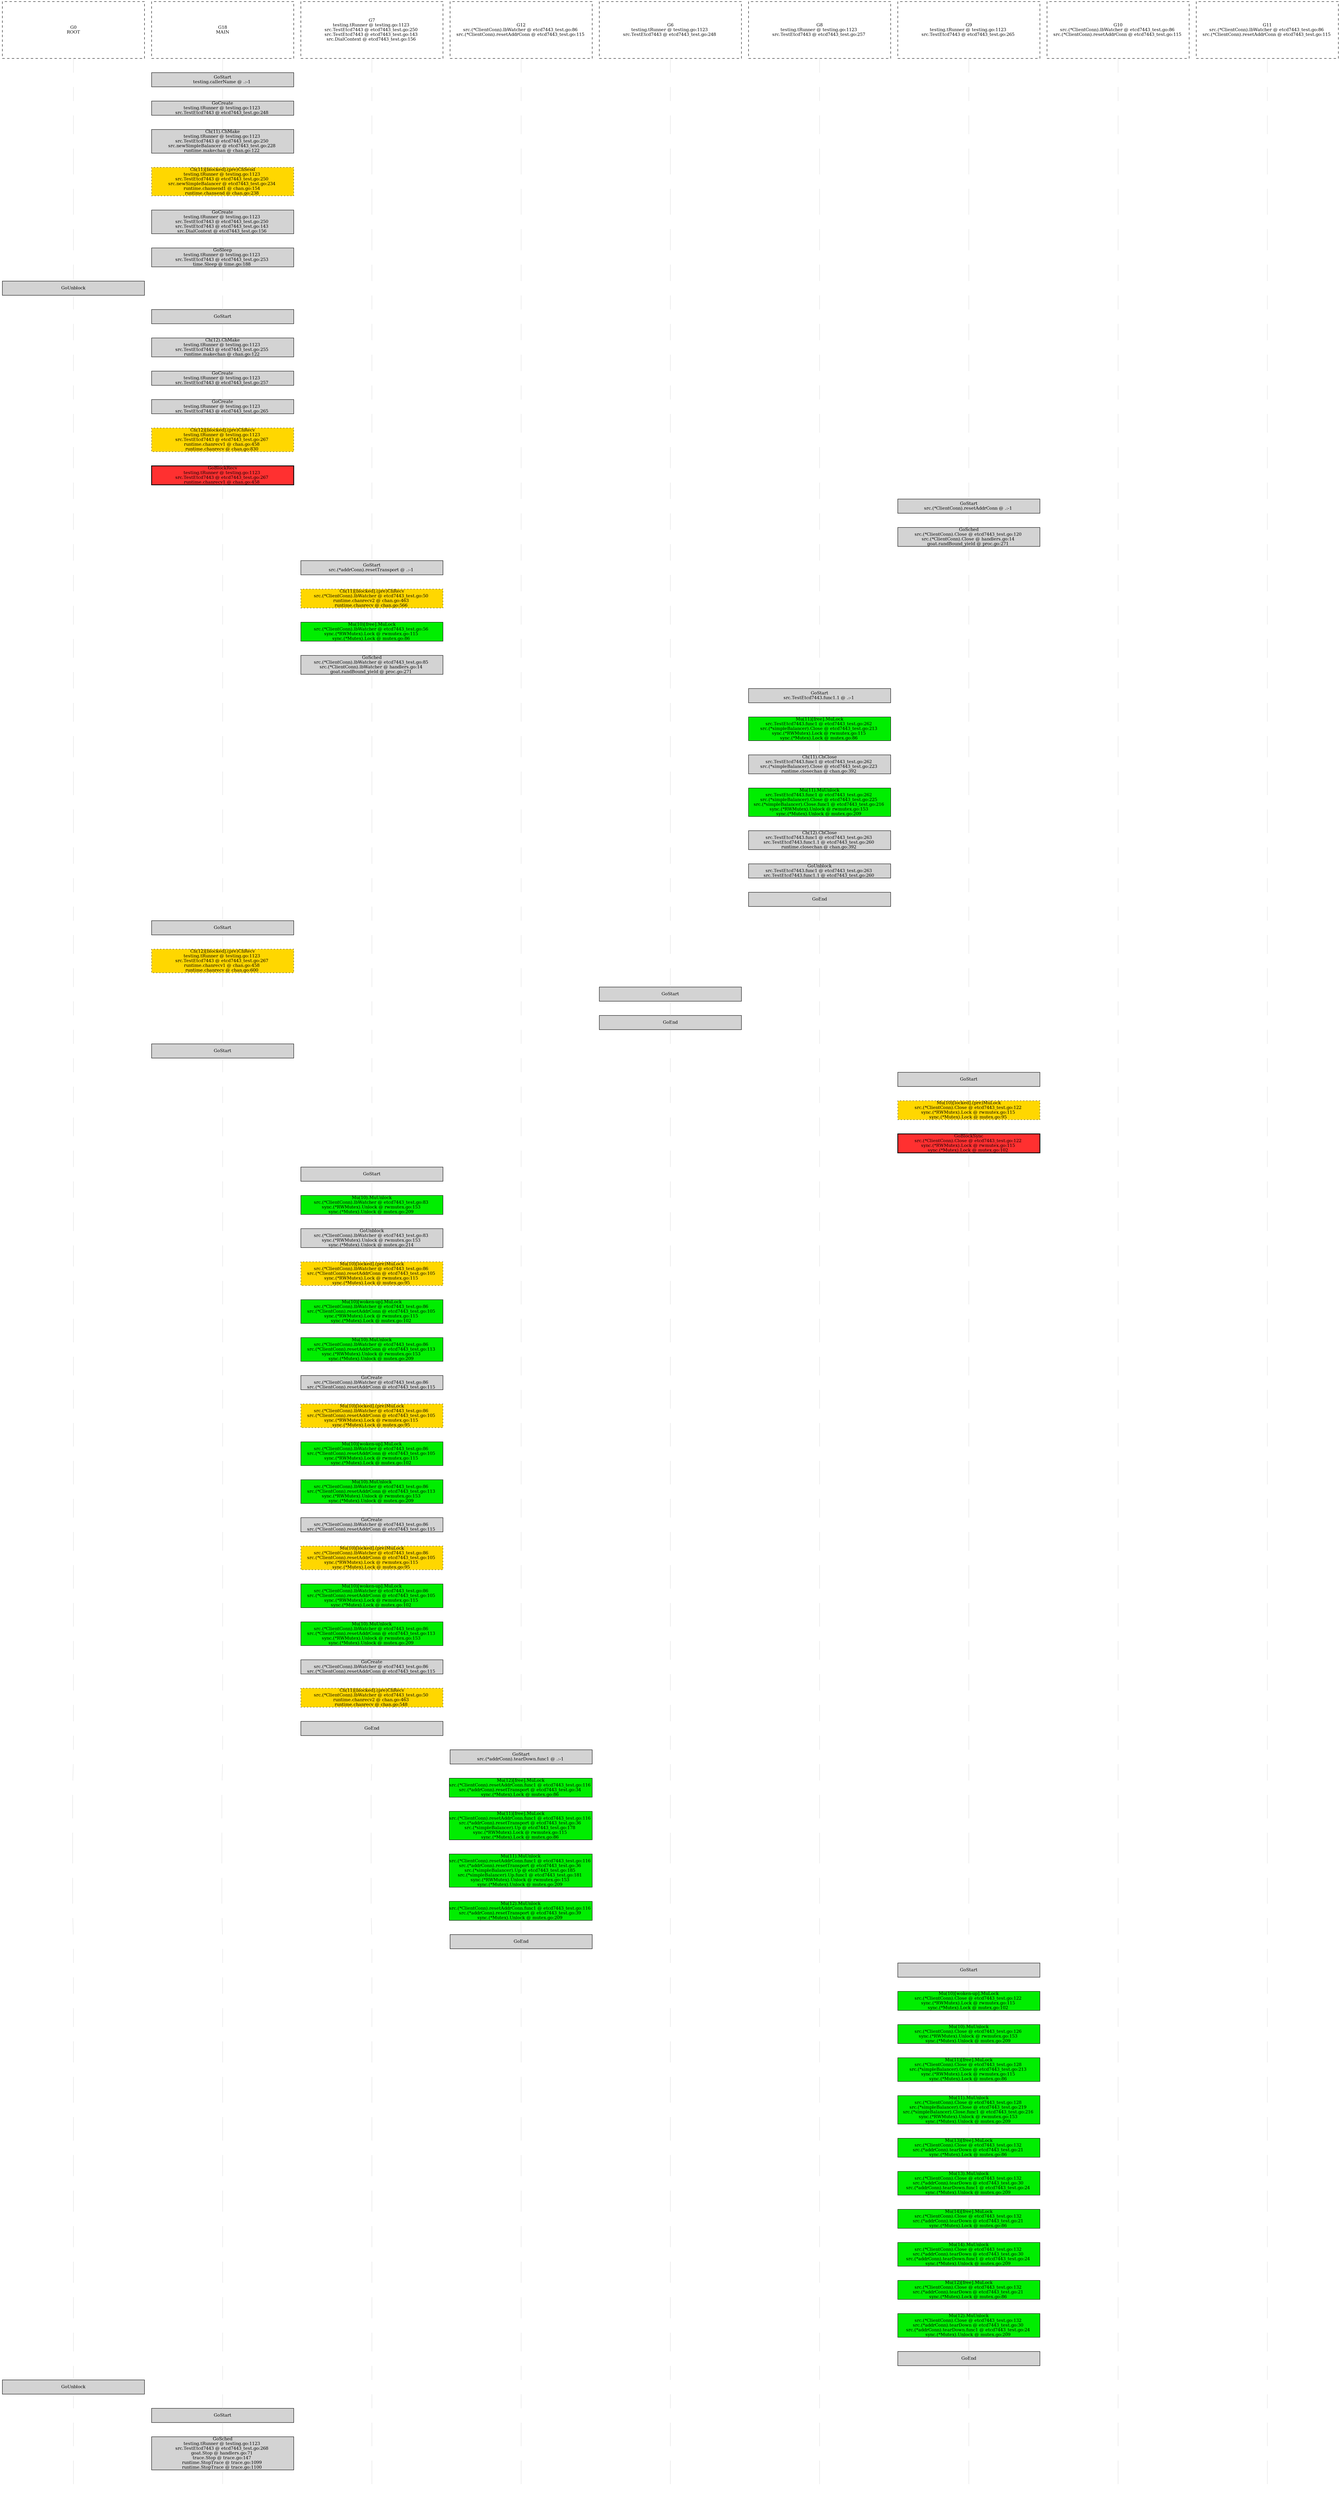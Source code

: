 digraph G{
	rankdir=TB
	subgraph{
		node [margin=0 fontsize=11 width=5 height=2 shape=box style=dashed fixedsize=true]
		rank=same;
		rankdir=LR
		"-1,0" [label="G0\nROOT"]
		"-1,1" [label="G18\nMAIN"]
		"-1,2" [label="G7\ntesting.tRunner @ testing.go:1123 
src.TestEtcd7443 @ etcd7443_test.go:250 
src.TestEtcd7443 @ etcd7443_test.go:143 
src.DialContext @ etcd7443_test.go:156 
"]
		"-1,3" [label="G12\nsrc.(*ClientConn).lbWatcher @ etcd7443_test.go:86 
src.(*ClientConn).resetAddrConn @ etcd7443_test.go:115 
"]
		"-1,4" [label="G6\ntesting.tRunner @ testing.go:1123 
src.TestEtcd7443 @ etcd7443_test.go:248 
"]
		"-1,5" [label="G8\ntesting.tRunner @ testing.go:1123 
src.TestEtcd7443 @ etcd7443_test.go:257 
"]
		"-1,6" [label="G9\ntesting.tRunner @ testing.go:1123 
src.TestEtcd7443 @ etcd7443_test.go:265 
"]
		"-1,7" [label="G10\nsrc.(*ClientConn).lbWatcher @ etcd7443_test.go:86 
src.(*ClientConn).resetAddrConn @ etcd7443_test.go:115 
"]
		"-1,8" [label="G11\nsrc.(*ClientConn).lbWatcher @ etcd7443_test.go:86 
src.(*ClientConn).resetAddrConn @ etcd7443_test.go:115 
"]

		edge [dir=none, style=invis]
		"-1,0" -> "-1,1"
		"-1,1" -> "-1,2"
		"-1,2" -> "-1,3"
		"-1,3" -> "-1,4"
		"-1,4" -> "-1,5"
		"-1,5" -> "-1,6"
		"-1,6" -> "-1,7"
		"-1,7" -> "-1,8"	}

	subgraph{
		node [margin=0 fontsize=11 width=5 shape=box style=invis]
		rank=same;
		rankdir=LR

		"0,0" 
		"0,1" [label="GoStart\ntesting.callerName @ .:-1 
",style=filled]
		"0,2" 
		"0,3" 
		"0,4" 
		"0,5" 
		"0,6" 
		"0,7" 
		"0,8" 

		edge [dir=none, style=invis]
		"0,0" -> "0,1"
		"0,1" -> "0,2"
		"0,2" -> "0,3"
		"0,3" -> "0,4"
		"0,4" -> "0,5"
		"0,5" -> "0,6"
		"0,6" -> "0,7"
		"0,7" -> "0,8"	}

	subgraph{
		node [margin=0 fontsize=11 width=5 shape=box style=invis]
		rank=same;
		rankdir=LR

		"1,0" 
		"1,1" [label="GoCreate\ntesting.tRunner @ testing.go:1123 
src.TestEtcd7443 @ etcd7443_test.go:248 
",style=filled]
		"1,2" 
		"1,3" 
		"1,4" 
		"1,5" 
		"1,6" 
		"1,7" 
		"1,8" 

		edge [dir=none, style=invis]
		"1,0" -> "1,1"
		"1,1" -> "1,2"
		"1,2" -> "1,3"
		"1,3" -> "1,4"
		"1,4" -> "1,5"
		"1,5" -> "1,6"
		"1,6" -> "1,7"
		"1,7" -> "1,8"	}

	subgraph{
		node [margin=0 fontsize=11 width=5 shape=box style=invis]
		rank=same;
		rankdir=LR

		"2,0" 
		"2,1" [label="Ch(11).ChMake\ntesting.tRunner @ testing.go:1123 
src.TestEtcd7443 @ etcd7443_test.go:250 
src.newSimpleBalancer @ etcd7443_test.go:228 
runtime.makechan @ chan.go:122 
",style=filled]
		"2,2" 
		"2,3" 
		"2,4" 
		"2,5" 
		"2,6" 
		"2,7" 
		"2,8" 

		edge [dir=none, style=invis]
		"2,0" -> "2,1"
		"2,1" -> "2,2"
		"2,2" -> "2,3"
		"2,3" -> "2,4"
		"2,4" -> "2,5"
		"2,5" -> "2,6"
		"2,6" -> "2,7"
		"2,7" -> "2,8"	}

	subgraph{
		node [margin=0 fontsize=11 width=5 shape=box style=invis]
		rank=same;
		rankdir=LR

		"3,0" 
		"3,1" [label="Ch(11)[blocked].(pre)ChSend\ntesting.tRunner @ testing.go:1123 
src.TestEtcd7443 @ etcd7443_test.go:250 
src.newSimpleBalancer @ etcd7443_test.go:234 
runtime.chansend1 @ chan.go:154 
runtime.chansend @ chan.go:238 
",style="dotted,filled", fillcolor=gold]
		"3,2" 
		"3,3" 
		"3,4" 
		"3,5" 
		"3,6" 
		"3,7" 
		"3,8" 

		edge [dir=none, style=invis]
		"3,0" -> "3,1"
		"3,1" -> "3,2"
		"3,2" -> "3,3"
		"3,3" -> "3,4"
		"3,4" -> "3,5"
		"3,5" -> "3,6"
		"3,6" -> "3,7"
		"3,7" -> "3,8"	}

	subgraph{
		node [margin=0 fontsize=11 width=5 shape=box style=invis]
		rank=same;
		rankdir=LR

		"4,0" 
		"4,1" [label="GoCreate\ntesting.tRunner @ testing.go:1123 
src.TestEtcd7443 @ etcd7443_test.go:250 
src.TestEtcd7443 @ etcd7443_test.go:143 
src.DialContext @ etcd7443_test.go:156 
",style=filled]
		"4,2" 
		"4,3" 
		"4,4" 
		"4,5" 
		"4,6" 
		"4,7" 
		"4,8" 

		edge [dir=none, style=invis]
		"4,0" -> "4,1"
		"4,1" -> "4,2"
		"4,2" -> "4,3"
		"4,3" -> "4,4"
		"4,4" -> "4,5"
		"4,5" -> "4,6"
		"4,6" -> "4,7"
		"4,7" -> "4,8"	}

	subgraph{
		node [margin=0 fontsize=11 width=5 shape=box style=invis]
		rank=same;
		rankdir=LR

		"5,0" 
		"5,1" [label="GoSleep\ntesting.tRunner @ testing.go:1123 
src.TestEtcd7443 @ etcd7443_test.go:253 
time.Sleep @ time.go:188 
",style=filled]
		"5,2" 
		"5,3" 
		"5,4" 
		"5,5" 
		"5,6" 
		"5,7" 
		"5,8" 

		edge [dir=none, style=invis]
		"5,0" -> "5,1"
		"5,1" -> "5,2"
		"5,2" -> "5,3"
		"5,3" -> "5,4"
		"5,4" -> "5,5"
		"5,5" -> "5,6"
		"5,6" -> "5,7"
		"5,7" -> "5,8"	}

	subgraph{
		node [margin=0 fontsize=11 width=5 shape=box style=invis]
		rank=same;
		rankdir=LR

		"6,0" [label="GoUnblock\n",style=filled]
		"6,1" 
		"6,2" 
		"6,3" 
		"6,4" 
		"6,5" 
		"6,6" 
		"6,7" 
		"6,8" 

		edge [dir=none, style=invis]
		"6,0" -> "6,1"
		"6,1" -> "6,2"
		"6,2" -> "6,3"
		"6,3" -> "6,4"
		"6,4" -> "6,5"
		"6,5" -> "6,6"
		"6,6" -> "6,7"
		"6,7" -> "6,8"	}

	subgraph{
		node [margin=0 fontsize=11 width=5 shape=box style=invis]
		rank=same;
		rankdir=LR

		"7,0" 
		"7,1" [label="GoStart\n",style=filled]
		"7,2" 
		"7,3" 
		"7,4" 
		"7,5" 
		"7,6" 
		"7,7" 
		"7,8" 

		edge [dir=none, style=invis]
		"7,0" -> "7,1"
		"7,1" -> "7,2"
		"7,2" -> "7,3"
		"7,3" -> "7,4"
		"7,4" -> "7,5"
		"7,5" -> "7,6"
		"7,6" -> "7,7"
		"7,7" -> "7,8"	}

	subgraph{
		node [margin=0 fontsize=11 width=5 shape=box style=invis]
		rank=same;
		rankdir=LR

		"8,0" 
		"8,1" [label="Ch(12).ChMake\ntesting.tRunner @ testing.go:1123 
src.TestEtcd7443 @ etcd7443_test.go:255 
runtime.makechan @ chan.go:122 
",style=filled]
		"8,2" 
		"8,3" 
		"8,4" 
		"8,5" 
		"8,6" 
		"8,7" 
		"8,8" 

		edge [dir=none, style=invis]
		"8,0" -> "8,1"
		"8,1" -> "8,2"
		"8,2" -> "8,3"
		"8,3" -> "8,4"
		"8,4" -> "8,5"
		"8,5" -> "8,6"
		"8,6" -> "8,7"
		"8,7" -> "8,8"	}

	subgraph{
		node [margin=0 fontsize=11 width=5 shape=box style=invis]
		rank=same;
		rankdir=LR

		"9,0" 
		"9,1" [label="GoCreate\ntesting.tRunner @ testing.go:1123 
src.TestEtcd7443 @ etcd7443_test.go:257 
",style=filled]
		"9,2" 
		"9,3" 
		"9,4" 
		"9,5" 
		"9,6" 
		"9,7" 
		"9,8" 

		edge [dir=none, style=invis]
		"9,0" -> "9,1"
		"9,1" -> "9,2"
		"9,2" -> "9,3"
		"9,3" -> "9,4"
		"9,4" -> "9,5"
		"9,5" -> "9,6"
		"9,6" -> "9,7"
		"9,7" -> "9,8"	}

	subgraph{
		node [margin=0 fontsize=11 width=5 shape=box style=invis]
		rank=same;
		rankdir=LR

		"10,0" 
		"10,1" [label="GoCreate\ntesting.tRunner @ testing.go:1123 
src.TestEtcd7443 @ etcd7443_test.go:265 
",style=filled]
		"10,2" 
		"10,3" 
		"10,4" 
		"10,5" 
		"10,6" 
		"10,7" 
		"10,8" 

		edge [dir=none, style=invis]
		"10,0" -> "10,1"
		"10,1" -> "10,2"
		"10,2" -> "10,3"
		"10,3" -> "10,4"
		"10,4" -> "10,5"
		"10,5" -> "10,6"
		"10,6" -> "10,7"
		"10,7" -> "10,8"	}

	subgraph{
		node [margin=0 fontsize=11 width=5 shape=box style=invis]
		rank=same;
		rankdir=LR

		"11,0" 
		"11,1" [label="Ch(12)[blocked].(pre)ChRecv\ntesting.tRunner @ testing.go:1123 
src.TestEtcd7443 @ etcd7443_test.go:267 
runtime.chanrecv1 @ chan.go:458 
runtime.chanrecv @ chan.go:830 
",style="dotted,filled", fillcolor=gold]
		"11,2" 
		"11,3" 
		"11,4" 
		"11,5" 
		"11,6" 
		"11,7" 
		"11,8" 

		edge [dir=none, style=invis]
		"11,0" -> "11,1"
		"11,1" -> "11,2"
		"11,2" -> "11,3"
		"11,3" -> "11,4"
		"11,4" -> "11,5"
		"11,5" -> "11,6"
		"11,6" -> "11,7"
		"11,7" -> "11,8"	}

	subgraph{
		node [margin=0 fontsize=11 width=5 shape=box style=invis]
		rank=same;
		rankdir=LR

		"12,0" 
		"12,1" [label="GoBlockRecv\ntesting.tRunner @ testing.go:1123 
src.TestEtcd7443 @ etcd7443_test.go:267 
runtime.chanrecv1 @ chan.go:458 
",style="bold,filled", fillcolor=firebrick1]
		"12,2" 
		"12,3" 
		"12,4" 
		"12,5" 
		"12,6" 
		"12,7" 
		"12,8" 

		edge [dir=none, style=invis]
		"12,0" -> "12,1"
		"12,1" -> "12,2"
		"12,2" -> "12,3"
		"12,3" -> "12,4"
		"12,4" -> "12,5"
		"12,5" -> "12,6"
		"12,6" -> "12,7"
		"12,7" -> "12,8"	}

	subgraph{
		node [margin=0 fontsize=11 width=5 shape=box style=invis]
		rank=same;
		rankdir=LR

		"13,0" 
		"13,1" 
		"13,2" 
		"13,3" 
		"13,4" 
		"13,5" 
		"13,6" [label="GoStart\nsrc.(*ClientConn).resetAddrConn @ .:-1 
",style=filled]
		"13,7" 
		"13,8" 

		edge [dir=none, style=invis]
		"13,0" -> "13,1"
		"13,1" -> "13,2"
		"13,2" -> "13,3"
		"13,3" -> "13,4"
		"13,4" -> "13,5"
		"13,5" -> "13,6"
		"13,6" -> "13,7"
		"13,7" -> "13,8"	}

	subgraph{
		node [margin=0 fontsize=11 width=5 shape=box style=invis]
		rank=same;
		rankdir=LR

		"14,0" 
		"14,1" 
		"14,2" 
		"14,3" 
		"14,4" 
		"14,5" 
		"14,6" [label="GoSched\nsrc.(*ClientConn).Close @ etcd7443_test.go:120 
src.(*ClientConn).Close @ handlers.go:14 
goat.randBound_yield @ proc.go:271 
",style=filled]
		"14,7" 
		"14,8" 

		edge [dir=none, style=invis]
		"14,0" -> "14,1"
		"14,1" -> "14,2"
		"14,2" -> "14,3"
		"14,3" -> "14,4"
		"14,4" -> "14,5"
		"14,5" -> "14,6"
		"14,6" -> "14,7"
		"14,7" -> "14,8"	}

	subgraph{
		node [margin=0 fontsize=11 width=5 shape=box style=invis]
		rank=same;
		rankdir=LR

		"15,0" 
		"15,1" 
		"15,2" [label="GoStart\nsrc.(*addrConn).resetTransport @ .:-1 
",style=filled]
		"15,3" 
		"15,4" 
		"15,5" 
		"15,6" 
		"15,7" 
		"15,8" 

		edge [dir=none, style=invis]
		"15,0" -> "15,1"
		"15,1" -> "15,2"
		"15,2" -> "15,3"
		"15,3" -> "15,4"
		"15,4" -> "15,5"
		"15,5" -> "15,6"
		"15,6" -> "15,7"
		"15,7" -> "15,8"	}

	subgraph{
		node [margin=0 fontsize=11 width=5 shape=box style=invis]
		rank=same;
		rankdir=LR

		"16,0" 
		"16,1" 
		"16,2" [label="Ch(11)[blocked].(pre)ChRecv\nsrc.(*ClientConn).lbWatcher @ etcd7443_test.go:50 
runtime.chanrecv2 @ chan.go:463 
runtime.chanrecv @ chan.go:566 
",style="dotted,filled", fillcolor=gold]
		"16,3" 
		"16,4" 
		"16,5" 
		"16,6" 
		"16,7" 
		"16,8" 

		edge [dir=none, style=invis]
		"16,0" -> "16,1"
		"16,1" -> "16,2"
		"16,2" -> "16,3"
		"16,3" -> "16,4"
		"16,4" -> "16,5"
		"16,5" -> "16,6"
		"16,6" -> "16,7"
		"16,7" -> "16,8"	}

	subgraph{
		node [margin=0 fontsize=11 width=5 shape=box style=invis]
		rank=same;
		rankdir=LR

		"17,0" 
		"17,1" 
		"17,2" [label="Mu(10)[free].MuLock\nsrc.(*ClientConn).lbWatcher @ etcd7443_test.go:56 
sync.(*RWMutex).Lock @ rwmutex.go:115 
sync.(*Mutex).Lock @ mutex.go:86 
",style="filled", fillcolor=green2]
		"17,3" 
		"17,4" 
		"17,5" 
		"17,6" 
		"17,7" 
		"17,8" 

		edge [dir=none, style=invis]
		"17,0" -> "17,1"
		"17,1" -> "17,2"
		"17,2" -> "17,3"
		"17,3" -> "17,4"
		"17,4" -> "17,5"
		"17,5" -> "17,6"
		"17,6" -> "17,7"
		"17,7" -> "17,8"	}

	subgraph{
		node [margin=0 fontsize=11 width=5 shape=box style=invis]
		rank=same;
		rankdir=LR

		"18,0" 
		"18,1" 
		"18,2" [label="GoSched\nsrc.(*ClientConn).lbWatcher @ etcd7443_test.go:85 
src.(*ClientConn).lbWatcher @ handlers.go:14 
goat.randBound_yield @ proc.go:271 
",style=filled]
		"18,3" 
		"18,4" 
		"18,5" 
		"18,6" 
		"18,7" 
		"18,8" 

		edge [dir=none, style=invis]
		"18,0" -> "18,1"
		"18,1" -> "18,2"
		"18,2" -> "18,3"
		"18,3" -> "18,4"
		"18,4" -> "18,5"
		"18,5" -> "18,6"
		"18,6" -> "18,7"
		"18,7" -> "18,8"	}

	subgraph{
		node [margin=0 fontsize=11 width=5 shape=box style=invis]
		rank=same;
		rankdir=LR

		"19,0" 
		"19,1" 
		"19,2" 
		"19,3" 
		"19,4" 
		"19,5" [label="GoStart\nsrc.TestEtcd7443.func1.1 @ .:-1 
",style=filled]
		"19,6" 
		"19,7" 
		"19,8" 

		edge [dir=none, style=invis]
		"19,0" -> "19,1"
		"19,1" -> "19,2"
		"19,2" -> "19,3"
		"19,3" -> "19,4"
		"19,4" -> "19,5"
		"19,5" -> "19,6"
		"19,6" -> "19,7"
		"19,7" -> "19,8"	}

	subgraph{
		node [margin=0 fontsize=11 width=5 shape=box style=invis]
		rank=same;
		rankdir=LR

		"20,0" 
		"20,1" 
		"20,2" 
		"20,3" 
		"20,4" 
		"20,5" [label="Mu(11)[free].MuLock\nsrc.TestEtcd7443.func1 @ etcd7443_test.go:262 
src.(*simpleBalancer).Close @ etcd7443_test.go:213 
sync.(*RWMutex).Lock @ rwmutex.go:115 
sync.(*Mutex).Lock @ mutex.go:86 
",style="filled", fillcolor=green2]
		"20,6" 
		"20,7" 
		"20,8" 

		edge [dir=none, style=invis]
		"20,0" -> "20,1"
		"20,1" -> "20,2"
		"20,2" -> "20,3"
		"20,3" -> "20,4"
		"20,4" -> "20,5"
		"20,5" -> "20,6"
		"20,6" -> "20,7"
		"20,7" -> "20,8"	}

	subgraph{
		node [margin=0 fontsize=11 width=5 shape=box style=invis]
		rank=same;
		rankdir=LR

		"21,0" 
		"21,1" 
		"21,2" 
		"21,3" 
		"21,4" 
		"21,5" [label="Ch(11).ChClose\nsrc.TestEtcd7443.func1 @ etcd7443_test.go:262 
src.(*simpleBalancer).Close @ etcd7443_test.go:223 
runtime.closechan @ chan.go:392 
",style=filled]
		"21,6" 
		"21,7" 
		"21,8" 

		edge [dir=none, style=invis]
		"21,0" -> "21,1"
		"21,1" -> "21,2"
		"21,2" -> "21,3"
		"21,3" -> "21,4"
		"21,4" -> "21,5"
		"21,5" -> "21,6"
		"21,6" -> "21,7"
		"21,7" -> "21,8"	}

	subgraph{
		node [margin=0 fontsize=11 width=5 shape=box style=invis]
		rank=same;
		rankdir=LR

		"22,0" 
		"22,1" 
		"22,2" 
		"22,3" 
		"22,4" 
		"22,5" [label="Mu(11).MuUnlock\nsrc.TestEtcd7443.func1 @ etcd7443_test.go:262 
src.(*simpleBalancer).Close @ etcd7443_test.go:225 
src.(*simpleBalancer).Close.func1 @ etcd7443_test.go:216 
sync.(*RWMutex).Unlock @ rwmutex.go:153 
sync.(*Mutex).Unlock @ mutex.go:209 
",style="filled", fillcolor=green2]
		"22,6" 
		"22,7" 
		"22,8" 

		edge [dir=none, style=invis]
		"22,0" -> "22,1"
		"22,1" -> "22,2"
		"22,2" -> "22,3"
		"22,3" -> "22,4"
		"22,4" -> "22,5"
		"22,5" -> "22,6"
		"22,6" -> "22,7"
		"22,7" -> "22,8"	}

	subgraph{
		node [margin=0 fontsize=11 width=5 shape=box style=invis]
		rank=same;
		rankdir=LR

		"23,0" 
		"23,1" 
		"23,2" 
		"23,3" 
		"23,4" 
		"23,5" [label="Ch(12).ChClose\nsrc.TestEtcd7443.func1 @ etcd7443_test.go:263 
src.TestEtcd7443.func1.1 @ etcd7443_test.go:260 
runtime.closechan @ chan.go:392 
",style=filled]
		"23,6" 
		"23,7" 
		"23,8" 

		edge [dir=none, style=invis]
		"23,0" -> "23,1"
		"23,1" -> "23,2"
		"23,2" -> "23,3"
		"23,3" -> "23,4"
		"23,4" -> "23,5"
		"23,5" -> "23,6"
		"23,6" -> "23,7"
		"23,7" -> "23,8"	}

	subgraph{
		node [margin=0 fontsize=11 width=5 shape=box style=invis]
		rank=same;
		rankdir=LR

		"24,0" 
		"24,1" 
		"24,2" 
		"24,3" 
		"24,4" 
		"24,5" [label="GoUnblock\nsrc.TestEtcd7443.func1 @ etcd7443_test.go:263 
src.TestEtcd7443.func1.1 @ etcd7443_test.go:260 
",style=filled]
		"24,6" 
		"24,7" 
		"24,8" 

		edge [dir=none, style=invis]
		"24,0" -> "24,1"
		"24,1" -> "24,2"
		"24,2" -> "24,3"
		"24,3" -> "24,4"
		"24,4" -> "24,5"
		"24,5" -> "24,6"
		"24,6" -> "24,7"
		"24,7" -> "24,8"	}

	subgraph{
		node [margin=0 fontsize=11 width=5 shape=box style=invis]
		rank=same;
		rankdir=LR

		"25,0" 
		"25,1" 
		"25,2" 
		"25,3" 
		"25,4" 
		"25,5" [label="GoEnd\n",style=filled]
		"25,6" 
		"25,7" 
		"25,8" 

		edge [dir=none, style=invis]
		"25,0" -> "25,1"
		"25,1" -> "25,2"
		"25,2" -> "25,3"
		"25,3" -> "25,4"
		"25,4" -> "25,5"
		"25,5" -> "25,6"
		"25,6" -> "25,7"
		"25,7" -> "25,8"	}

	subgraph{
		node [margin=0 fontsize=11 width=5 shape=box style=invis]
		rank=same;
		rankdir=LR

		"26,0" 
		"26,1" [label="GoStart\n",style=filled]
		"26,2" 
		"26,3" 
		"26,4" 
		"26,5" 
		"26,6" 
		"26,7" 
		"26,8" 

		edge [dir=none, style=invis]
		"26,0" -> "26,1"
		"26,1" -> "26,2"
		"26,2" -> "26,3"
		"26,3" -> "26,4"
		"26,4" -> "26,5"
		"26,5" -> "26,6"
		"26,6" -> "26,7"
		"26,7" -> "26,8"	}

	subgraph{
		node [margin=0 fontsize=11 width=5 shape=box style=invis]
		rank=same;
		rankdir=LR

		"27,0" 
		"27,1" [label="Ch(12)[blocked].(pre)ChRecv\ntesting.tRunner @ testing.go:1123 
src.TestEtcd7443 @ etcd7443_test.go:267 
runtime.chanrecv1 @ chan.go:458 
runtime.chanrecv @ chan.go:600 
",style="dotted,filled", fillcolor=gold]
		"27,2" 
		"27,3" 
		"27,4" 
		"27,5" 
		"27,6" 
		"27,7" 
		"27,8" 

		edge [dir=none, style=invis]
		"27,0" -> "27,1"
		"27,1" -> "27,2"
		"27,2" -> "27,3"
		"27,3" -> "27,4"
		"27,4" -> "27,5"
		"27,5" -> "27,6"
		"27,6" -> "27,7"
		"27,7" -> "27,8"	}

	subgraph{
		node [margin=0 fontsize=11 width=5 shape=box style=invis]
		rank=same;
		rankdir=LR

		"28,0" 
		"28,1" 
		"28,2" 
		"28,3" 
		"28,4" [label="GoStart\n",style=filled]
		"28,5" 
		"28,6" 
		"28,7" 
		"28,8" 

		edge [dir=none, style=invis]
		"28,0" -> "28,1"
		"28,1" -> "28,2"
		"28,2" -> "28,3"
		"28,3" -> "28,4"
		"28,4" -> "28,5"
		"28,5" -> "28,6"
		"28,6" -> "28,7"
		"28,7" -> "28,8"	}

	subgraph{
		node [margin=0 fontsize=11 width=5 shape=box style=invis]
		rank=same;
		rankdir=LR

		"29,0" 
		"29,1" 
		"29,2" 
		"29,3" 
		"29,4" [label="GoEnd\n",style=filled]
		"29,5" 
		"29,6" 
		"29,7" 
		"29,8" 

		edge [dir=none, style=invis]
		"29,0" -> "29,1"
		"29,1" -> "29,2"
		"29,2" -> "29,3"
		"29,3" -> "29,4"
		"29,4" -> "29,5"
		"29,5" -> "29,6"
		"29,6" -> "29,7"
		"29,7" -> "29,8"	}

	subgraph{
		node [margin=0 fontsize=11 width=5 shape=box style=invis]
		rank=same;
		rankdir=LR

		"30,0" 
		"30,1" [label="GoStart\n",style=filled]
		"30,2" 
		"30,3" 
		"30,4" 
		"30,5" 
		"30,6" 
		"30,7" 
		"30,8" 

		edge [dir=none, style=invis]
		"30,0" -> "30,1"
		"30,1" -> "30,2"
		"30,2" -> "30,3"
		"30,3" -> "30,4"
		"30,4" -> "30,5"
		"30,5" -> "30,6"
		"30,6" -> "30,7"
		"30,7" -> "30,8"	}

	subgraph{
		node [margin=0 fontsize=11 width=5 shape=box style=invis]
		rank=same;
		rankdir=LR

		"31,0" 
		"31,1" 
		"31,2" 
		"31,3" 
		"31,4" 
		"31,5" 
		"31,6" [label="GoStart\n",style=filled]
		"31,7" 
		"31,8" 

		edge [dir=none, style=invis]
		"31,0" -> "31,1"
		"31,1" -> "31,2"
		"31,2" -> "31,3"
		"31,3" -> "31,4"
		"31,4" -> "31,5"
		"31,5" -> "31,6"
		"31,6" -> "31,7"
		"31,7" -> "31,8"	}

	subgraph{
		node [margin=0 fontsize=11 width=5 shape=box style=invis]
		rank=same;
		rankdir=LR

		"32,0" 
		"32,1" 
		"32,2" 
		"32,3" 
		"32,4" 
		"32,5" 
		"32,6" [label="Mu(10)[locked].(pre)MuLock\nsrc.(*ClientConn).Close @ etcd7443_test.go:122 
sync.(*RWMutex).Lock @ rwmutex.go:115 
sync.(*Mutex).Lock @ mutex.go:95 
",style="dotted,filled", fillcolor=gold]
		"32,7" 
		"32,8" 

		edge [dir=none, style=invis]
		"32,0" -> "32,1"
		"32,1" -> "32,2"
		"32,2" -> "32,3"
		"32,3" -> "32,4"
		"32,4" -> "32,5"
		"32,5" -> "32,6"
		"32,6" -> "32,7"
		"32,7" -> "32,8"	}

	subgraph{
		node [margin=0 fontsize=11 width=5 shape=box style=invis]
		rank=same;
		rankdir=LR

		"33,0" 
		"33,1" 
		"33,2" 
		"33,3" 
		"33,4" 
		"33,5" 
		"33,6" [label="GoBlockSync\nsrc.(*ClientConn).Close @ etcd7443_test.go:122 
sync.(*RWMutex).Lock @ rwmutex.go:115 
sync.(*Mutex).Lock @ mutex.go:102 
",style="bold,filled", fillcolor=firebrick1]
		"33,7" 
		"33,8" 

		edge [dir=none, style=invis]
		"33,0" -> "33,1"
		"33,1" -> "33,2"
		"33,2" -> "33,3"
		"33,3" -> "33,4"
		"33,4" -> "33,5"
		"33,5" -> "33,6"
		"33,6" -> "33,7"
		"33,7" -> "33,8"	}

	subgraph{
		node [margin=0 fontsize=11 width=5 shape=box style=invis]
		rank=same;
		rankdir=LR

		"34,0" 
		"34,1" 
		"34,2" [label="GoStart\n",style=filled]
		"34,3" 
		"34,4" 
		"34,5" 
		"34,6" 
		"34,7" 
		"34,8" 

		edge [dir=none, style=invis]
		"34,0" -> "34,1"
		"34,1" -> "34,2"
		"34,2" -> "34,3"
		"34,3" -> "34,4"
		"34,4" -> "34,5"
		"34,5" -> "34,6"
		"34,6" -> "34,7"
		"34,7" -> "34,8"	}

	subgraph{
		node [margin=0 fontsize=11 width=5 shape=box style=invis]
		rank=same;
		rankdir=LR

		"35,0" 
		"35,1" 
		"35,2" [label="Mu(10).MuUnlock\nsrc.(*ClientConn).lbWatcher @ etcd7443_test.go:83 
sync.(*RWMutex).Unlock @ rwmutex.go:153 
sync.(*Mutex).Unlock @ mutex.go:209 
",style="filled", fillcolor=green2]
		"35,3" 
		"35,4" 
		"35,5" 
		"35,6" 
		"35,7" 
		"35,8" 

		edge [dir=none, style=invis]
		"35,0" -> "35,1"
		"35,1" -> "35,2"
		"35,2" -> "35,3"
		"35,3" -> "35,4"
		"35,4" -> "35,5"
		"35,5" -> "35,6"
		"35,6" -> "35,7"
		"35,7" -> "35,8"	}

	subgraph{
		node [margin=0 fontsize=11 width=5 shape=box style=invis]
		rank=same;
		rankdir=LR

		"36,0" 
		"36,1" 
		"36,2" [label="GoUnblock\nsrc.(*ClientConn).lbWatcher @ etcd7443_test.go:83 
sync.(*RWMutex).Unlock @ rwmutex.go:153 
sync.(*Mutex).Unlock @ mutex.go:214 
",style=filled]
		"36,3" 
		"36,4" 
		"36,5" 
		"36,6" 
		"36,7" 
		"36,8" 

		edge [dir=none, style=invis]
		"36,0" -> "36,1"
		"36,1" -> "36,2"
		"36,2" -> "36,3"
		"36,3" -> "36,4"
		"36,4" -> "36,5"
		"36,5" -> "36,6"
		"36,6" -> "36,7"
		"36,7" -> "36,8"	}

	subgraph{
		node [margin=0 fontsize=11 width=5 shape=box style=invis]
		rank=same;
		rankdir=LR

		"37,0" 
		"37,1" 
		"37,2" [label="Mu(10)[locked].(pre)MuLock\nsrc.(*ClientConn).lbWatcher @ etcd7443_test.go:86 
src.(*ClientConn).resetAddrConn @ etcd7443_test.go:105 
sync.(*RWMutex).Lock @ rwmutex.go:115 
sync.(*Mutex).Lock @ mutex.go:95 
",style="dotted,filled", fillcolor=gold]
		"37,3" 
		"37,4" 
		"37,5" 
		"37,6" 
		"37,7" 
		"37,8" 

		edge [dir=none, style=invis]
		"37,0" -> "37,1"
		"37,1" -> "37,2"
		"37,2" -> "37,3"
		"37,3" -> "37,4"
		"37,4" -> "37,5"
		"37,5" -> "37,6"
		"37,6" -> "37,7"
		"37,7" -> "37,8"	}

	subgraph{
		node [margin=0 fontsize=11 width=5 shape=box style=invis]
		rank=same;
		rankdir=LR

		"38,0" 
		"38,1" 
		"38,2" [label="Mu(10)[woken-up].MuLock\nsrc.(*ClientConn).lbWatcher @ etcd7443_test.go:86 
src.(*ClientConn).resetAddrConn @ etcd7443_test.go:105 
sync.(*RWMutex).Lock @ rwmutex.go:115 
sync.(*Mutex).Lock @ mutex.go:102 
",style="filled", fillcolor=green2]
		"38,3" 
		"38,4" 
		"38,5" 
		"38,6" 
		"38,7" 
		"38,8" 

		edge [dir=none, style=invis]
		"38,0" -> "38,1"
		"38,1" -> "38,2"
		"38,2" -> "38,3"
		"38,3" -> "38,4"
		"38,4" -> "38,5"
		"38,5" -> "38,6"
		"38,6" -> "38,7"
		"38,7" -> "38,8"	}

	subgraph{
		node [margin=0 fontsize=11 width=5 shape=box style=invis]
		rank=same;
		rankdir=LR

		"39,0" 
		"39,1" 
		"39,2" [label="Mu(10).MuUnlock\nsrc.(*ClientConn).lbWatcher @ etcd7443_test.go:86 
src.(*ClientConn).resetAddrConn @ etcd7443_test.go:113 
sync.(*RWMutex).Unlock @ rwmutex.go:153 
sync.(*Mutex).Unlock @ mutex.go:209 
",style="filled", fillcolor=green2]
		"39,3" 
		"39,4" 
		"39,5" 
		"39,6" 
		"39,7" 
		"39,8" 

		edge [dir=none, style=invis]
		"39,0" -> "39,1"
		"39,1" -> "39,2"
		"39,2" -> "39,3"
		"39,3" -> "39,4"
		"39,4" -> "39,5"
		"39,5" -> "39,6"
		"39,6" -> "39,7"
		"39,7" -> "39,8"	}

	subgraph{
		node [margin=0 fontsize=11 width=5 shape=box style=invis]
		rank=same;
		rankdir=LR

		"40,0" 
		"40,1" 
		"40,2" [label="GoCreate\nsrc.(*ClientConn).lbWatcher @ etcd7443_test.go:86 
src.(*ClientConn).resetAddrConn @ etcd7443_test.go:115 
",style=filled]
		"40,3" 
		"40,4" 
		"40,5" 
		"40,6" 
		"40,7" 
		"40,8" 

		edge [dir=none, style=invis]
		"40,0" -> "40,1"
		"40,1" -> "40,2"
		"40,2" -> "40,3"
		"40,3" -> "40,4"
		"40,4" -> "40,5"
		"40,5" -> "40,6"
		"40,6" -> "40,7"
		"40,7" -> "40,8"	}

	subgraph{
		node [margin=0 fontsize=11 width=5 shape=box style=invis]
		rank=same;
		rankdir=LR

		"41,0" 
		"41,1" 
		"41,2" [label="Mu(10)[locked].(pre)MuLock\nsrc.(*ClientConn).lbWatcher @ etcd7443_test.go:86 
src.(*ClientConn).resetAddrConn @ etcd7443_test.go:105 
sync.(*RWMutex).Lock @ rwmutex.go:115 
sync.(*Mutex).Lock @ mutex.go:95 
",style="dotted,filled", fillcolor=gold]
		"41,3" 
		"41,4" 
		"41,5" 
		"41,6" 
		"41,7" 
		"41,8" 

		edge [dir=none, style=invis]
		"41,0" -> "41,1"
		"41,1" -> "41,2"
		"41,2" -> "41,3"
		"41,3" -> "41,4"
		"41,4" -> "41,5"
		"41,5" -> "41,6"
		"41,6" -> "41,7"
		"41,7" -> "41,8"	}

	subgraph{
		node [margin=0 fontsize=11 width=5 shape=box style=invis]
		rank=same;
		rankdir=LR

		"42,0" 
		"42,1" 
		"42,2" [label="Mu(10)[woken-up].MuLock\nsrc.(*ClientConn).lbWatcher @ etcd7443_test.go:86 
src.(*ClientConn).resetAddrConn @ etcd7443_test.go:105 
sync.(*RWMutex).Lock @ rwmutex.go:115 
sync.(*Mutex).Lock @ mutex.go:102 
",style="filled", fillcolor=green2]
		"42,3" 
		"42,4" 
		"42,5" 
		"42,6" 
		"42,7" 
		"42,8" 

		edge [dir=none, style=invis]
		"42,0" -> "42,1"
		"42,1" -> "42,2"
		"42,2" -> "42,3"
		"42,3" -> "42,4"
		"42,4" -> "42,5"
		"42,5" -> "42,6"
		"42,6" -> "42,7"
		"42,7" -> "42,8"	}

	subgraph{
		node [margin=0 fontsize=11 width=5 shape=box style=invis]
		rank=same;
		rankdir=LR

		"43,0" 
		"43,1" 
		"43,2" [label="Mu(10).MuUnlock\nsrc.(*ClientConn).lbWatcher @ etcd7443_test.go:86 
src.(*ClientConn).resetAddrConn @ etcd7443_test.go:113 
sync.(*RWMutex).Unlock @ rwmutex.go:153 
sync.(*Mutex).Unlock @ mutex.go:209 
",style="filled", fillcolor=green2]
		"43,3" 
		"43,4" 
		"43,5" 
		"43,6" 
		"43,7" 
		"43,8" 

		edge [dir=none, style=invis]
		"43,0" -> "43,1"
		"43,1" -> "43,2"
		"43,2" -> "43,3"
		"43,3" -> "43,4"
		"43,4" -> "43,5"
		"43,5" -> "43,6"
		"43,6" -> "43,7"
		"43,7" -> "43,8"	}

	subgraph{
		node [margin=0 fontsize=11 width=5 shape=box style=invis]
		rank=same;
		rankdir=LR

		"44,0" 
		"44,1" 
		"44,2" [label="GoCreate\nsrc.(*ClientConn).lbWatcher @ etcd7443_test.go:86 
src.(*ClientConn).resetAddrConn @ etcd7443_test.go:115 
",style=filled]
		"44,3" 
		"44,4" 
		"44,5" 
		"44,6" 
		"44,7" 
		"44,8" 

		edge [dir=none, style=invis]
		"44,0" -> "44,1"
		"44,1" -> "44,2"
		"44,2" -> "44,3"
		"44,3" -> "44,4"
		"44,4" -> "44,5"
		"44,5" -> "44,6"
		"44,6" -> "44,7"
		"44,7" -> "44,8"	}

	subgraph{
		node [margin=0 fontsize=11 width=5 shape=box style=invis]
		rank=same;
		rankdir=LR

		"45,0" 
		"45,1" 
		"45,2" [label="Mu(10)[locked].(pre)MuLock\nsrc.(*ClientConn).lbWatcher @ etcd7443_test.go:86 
src.(*ClientConn).resetAddrConn @ etcd7443_test.go:105 
sync.(*RWMutex).Lock @ rwmutex.go:115 
sync.(*Mutex).Lock @ mutex.go:95 
",style="dotted,filled", fillcolor=gold]
		"45,3" 
		"45,4" 
		"45,5" 
		"45,6" 
		"45,7" 
		"45,8" 

		edge [dir=none, style=invis]
		"45,0" -> "45,1"
		"45,1" -> "45,2"
		"45,2" -> "45,3"
		"45,3" -> "45,4"
		"45,4" -> "45,5"
		"45,5" -> "45,6"
		"45,6" -> "45,7"
		"45,7" -> "45,8"	}

	subgraph{
		node [margin=0 fontsize=11 width=5 shape=box style=invis]
		rank=same;
		rankdir=LR

		"46,0" 
		"46,1" 
		"46,2" [label="Mu(10)[woken-up].MuLock\nsrc.(*ClientConn).lbWatcher @ etcd7443_test.go:86 
src.(*ClientConn).resetAddrConn @ etcd7443_test.go:105 
sync.(*RWMutex).Lock @ rwmutex.go:115 
sync.(*Mutex).Lock @ mutex.go:102 
",style="filled", fillcolor=green2]
		"46,3" 
		"46,4" 
		"46,5" 
		"46,6" 
		"46,7" 
		"46,8" 

		edge [dir=none, style=invis]
		"46,0" -> "46,1"
		"46,1" -> "46,2"
		"46,2" -> "46,3"
		"46,3" -> "46,4"
		"46,4" -> "46,5"
		"46,5" -> "46,6"
		"46,6" -> "46,7"
		"46,7" -> "46,8"	}

	subgraph{
		node [margin=0 fontsize=11 width=5 shape=box style=invis]
		rank=same;
		rankdir=LR

		"47,0" 
		"47,1" 
		"47,2" [label="Mu(10).MuUnlock\nsrc.(*ClientConn).lbWatcher @ etcd7443_test.go:86 
src.(*ClientConn).resetAddrConn @ etcd7443_test.go:113 
sync.(*RWMutex).Unlock @ rwmutex.go:153 
sync.(*Mutex).Unlock @ mutex.go:209 
",style="filled", fillcolor=green2]
		"47,3" 
		"47,4" 
		"47,5" 
		"47,6" 
		"47,7" 
		"47,8" 

		edge [dir=none, style=invis]
		"47,0" -> "47,1"
		"47,1" -> "47,2"
		"47,2" -> "47,3"
		"47,3" -> "47,4"
		"47,4" -> "47,5"
		"47,5" -> "47,6"
		"47,6" -> "47,7"
		"47,7" -> "47,8"	}

	subgraph{
		node [margin=0 fontsize=11 width=5 shape=box style=invis]
		rank=same;
		rankdir=LR

		"48,0" 
		"48,1" 
		"48,2" [label="GoCreate\nsrc.(*ClientConn).lbWatcher @ etcd7443_test.go:86 
src.(*ClientConn).resetAddrConn @ etcd7443_test.go:115 
",style=filled]
		"48,3" 
		"48,4" 
		"48,5" 
		"48,6" 
		"48,7" 
		"48,8" 

		edge [dir=none, style=invis]
		"48,0" -> "48,1"
		"48,1" -> "48,2"
		"48,2" -> "48,3"
		"48,3" -> "48,4"
		"48,4" -> "48,5"
		"48,5" -> "48,6"
		"48,6" -> "48,7"
		"48,7" -> "48,8"	}

	subgraph{
		node [margin=0 fontsize=11 width=5 shape=box style=invis]
		rank=same;
		rankdir=LR

		"49,0" 
		"49,1" 
		"49,2" [label="Ch(11)[blocked].(pre)ChRecv\nsrc.(*ClientConn).lbWatcher @ etcd7443_test.go:50 
runtime.chanrecv2 @ chan.go:463 
runtime.chanrecv @ chan.go:548 
",style="dotted,filled", fillcolor=gold]
		"49,3" 
		"49,4" 
		"49,5" 
		"49,6" 
		"49,7" 
		"49,8" 

		edge [dir=none, style=invis]
		"49,0" -> "49,1"
		"49,1" -> "49,2"
		"49,2" -> "49,3"
		"49,3" -> "49,4"
		"49,4" -> "49,5"
		"49,5" -> "49,6"
		"49,6" -> "49,7"
		"49,7" -> "49,8"	}

	subgraph{
		node [margin=0 fontsize=11 width=5 shape=box style=invis]
		rank=same;
		rankdir=LR

		"50,0" 
		"50,1" 
		"50,2" [label="GoEnd\n",style=filled]
		"50,3" 
		"50,4" 
		"50,5" 
		"50,6" 
		"50,7" 
		"50,8" 

		edge [dir=none, style=invis]
		"50,0" -> "50,1"
		"50,1" -> "50,2"
		"50,2" -> "50,3"
		"50,3" -> "50,4"
		"50,4" -> "50,5"
		"50,5" -> "50,6"
		"50,6" -> "50,7"
		"50,7" -> "50,8"	}

	subgraph{
		node [margin=0 fontsize=11 width=5 shape=box style=invis]
		rank=same;
		rankdir=LR

		"51,0" 
		"51,1" 
		"51,2" 
		"51,3" [label="GoStart\nsrc.(*addrConn).tearDown.func1 @ .:-1 
",style=filled]
		"51,4" 
		"51,5" 
		"51,6" 
		"51,7" 
		"51,8" 

		edge [dir=none, style=invis]
		"51,0" -> "51,1"
		"51,1" -> "51,2"
		"51,2" -> "51,3"
		"51,3" -> "51,4"
		"51,4" -> "51,5"
		"51,5" -> "51,6"
		"51,6" -> "51,7"
		"51,7" -> "51,8"	}

	subgraph{
		node [margin=0 fontsize=11 width=5 shape=box style=invis]
		rank=same;
		rankdir=LR

		"52,0" 
		"52,1" 
		"52,2" 
		"52,3" [label="Mu(12)[free].MuLock\nsrc.(*ClientConn).resetAddrConn.func1 @ etcd7443_test.go:116 
src.(*addrConn).resetTransport @ etcd7443_test.go:34 
sync.(*Mutex).Lock @ mutex.go:86 
",style="filled", fillcolor=green2]
		"52,4" 
		"52,5" 
		"52,6" 
		"52,7" 
		"52,8" 

		edge [dir=none, style=invis]
		"52,0" -> "52,1"
		"52,1" -> "52,2"
		"52,2" -> "52,3"
		"52,3" -> "52,4"
		"52,4" -> "52,5"
		"52,5" -> "52,6"
		"52,6" -> "52,7"
		"52,7" -> "52,8"	}

	subgraph{
		node [margin=0 fontsize=11 width=5 shape=box style=invis]
		rank=same;
		rankdir=LR

		"53,0" 
		"53,1" 
		"53,2" 
		"53,3" [label="Mu(11)[free].MuLock\nsrc.(*ClientConn).resetAddrConn.func1 @ etcd7443_test.go:116 
src.(*addrConn).resetTransport @ etcd7443_test.go:36 
src.(*simpleBalancer).Up @ etcd7443_test.go:178 
sync.(*RWMutex).Lock @ rwmutex.go:115 
sync.(*Mutex).Lock @ mutex.go:86 
",style="filled", fillcolor=green2]
		"53,4" 
		"53,5" 
		"53,6" 
		"53,7" 
		"53,8" 

		edge [dir=none, style=invis]
		"53,0" -> "53,1"
		"53,1" -> "53,2"
		"53,2" -> "53,3"
		"53,3" -> "53,4"
		"53,4" -> "53,5"
		"53,5" -> "53,6"
		"53,6" -> "53,7"
		"53,7" -> "53,8"	}

	subgraph{
		node [margin=0 fontsize=11 width=5 shape=box style=invis]
		rank=same;
		rankdir=LR

		"54,0" 
		"54,1" 
		"54,2" 
		"54,3" [label="Mu(11).MuUnlock\nsrc.(*ClientConn).resetAddrConn.func1 @ etcd7443_test.go:116 
src.(*addrConn).resetTransport @ etcd7443_test.go:36 
src.(*simpleBalancer).Up @ etcd7443_test.go:185 
src.(*simpleBalancer).Up.func1 @ etcd7443_test.go:181 
sync.(*RWMutex).Unlock @ rwmutex.go:153 
sync.(*Mutex).Unlock @ mutex.go:209 
",style="filled", fillcolor=green2]
		"54,4" 
		"54,5" 
		"54,6" 
		"54,7" 
		"54,8" 

		edge [dir=none, style=invis]
		"54,0" -> "54,1"
		"54,1" -> "54,2"
		"54,2" -> "54,3"
		"54,3" -> "54,4"
		"54,4" -> "54,5"
		"54,5" -> "54,6"
		"54,6" -> "54,7"
		"54,7" -> "54,8"	}

	subgraph{
		node [margin=0 fontsize=11 width=5 shape=box style=invis]
		rank=same;
		rankdir=LR

		"55,0" 
		"55,1" 
		"55,2" 
		"55,3" [label="Mu(12).MuUnlock\nsrc.(*ClientConn).resetAddrConn.func1 @ etcd7443_test.go:116 
src.(*addrConn).resetTransport @ etcd7443_test.go:39 
sync.(*Mutex).Unlock @ mutex.go:209 
",style="filled", fillcolor=green2]
		"55,4" 
		"55,5" 
		"55,6" 
		"55,7" 
		"55,8" 

		edge [dir=none, style=invis]
		"55,0" -> "55,1"
		"55,1" -> "55,2"
		"55,2" -> "55,3"
		"55,3" -> "55,4"
		"55,4" -> "55,5"
		"55,5" -> "55,6"
		"55,6" -> "55,7"
		"55,7" -> "55,8"	}

	subgraph{
		node [margin=0 fontsize=11 width=5 shape=box style=invis]
		rank=same;
		rankdir=LR

		"56,0" 
		"56,1" 
		"56,2" 
		"56,3" [label="GoEnd\n",style=filled]
		"56,4" 
		"56,5" 
		"56,6" 
		"56,7" 
		"56,8" 

		edge [dir=none, style=invis]
		"56,0" -> "56,1"
		"56,1" -> "56,2"
		"56,2" -> "56,3"
		"56,3" -> "56,4"
		"56,4" -> "56,5"
		"56,5" -> "56,6"
		"56,6" -> "56,7"
		"56,7" -> "56,8"	}

	subgraph{
		node [margin=0 fontsize=11 width=5 shape=box style=invis]
		rank=same;
		rankdir=LR

		"57,0" 
		"57,1" 
		"57,2" 
		"57,3" 
		"57,4" 
		"57,5" 
		"57,6" [label="GoStart\n",style=filled]
		"57,7" 
		"57,8" 

		edge [dir=none, style=invis]
		"57,0" -> "57,1"
		"57,1" -> "57,2"
		"57,2" -> "57,3"
		"57,3" -> "57,4"
		"57,4" -> "57,5"
		"57,5" -> "57,6"
		"57,6" -> "57,7"
		"57,7" -> "57,8"	}

	subgraph{
		node [margin=0 fontsize=11 width=5 shape=box style=invis]
		rank=same;
		rankdir=LR

		"58,0" 
		"58,1" 
		"58,2" 
		"58,3" 
		"58,4" 
		"58,5" 
		"58,6" [label="Mu(10)[woken-up].MuLock\nsrc.(*ClientConn).Close @ etcd7443_test.go:122 
sync.(*RWMutex).Lock @ rwmutex.go:115 
sync.(*Mutex).Lock @ mutex.go:102 
",style="filled", fillcolor=green2]
		"58,7" 
		"58,8" 

		edge [dir=none, style=invis]
		"58,0" -> "58,1"
		"58,1" -> "58,2"
		"58,2" -> "58,3"
		"58,3" -> "58,4"
		"58,4" -> "58,5"
		"58,5" -> "58,6"
		"58,6" -> "58,7"
		"58,7" -> "58,8"	}

	subgraph{
		node [margin=0 fontsize=11 width=5 shape=box style=invis]
		rank=same;
		rankdir=LR

		"59,0" 
		"59,1" 
		"59,2" 
		"59,3" 
		"59,4" 
		"59,5" 
		"59,6" [label="Mu(10).MuUnlock\nsrc.(*ClientConn).Close @ etcd7443_test.go:126 
sync.(*RWMutex).Unlock @ rwmutex.go:153 
sync.(*Mutex).Unlock @ mutex.go:209 
",style="filled", fillcolor=green2]
		"59,7" 
		"59,8" 

		edge [dir=none, style=invis]
		"59,0" -> "59,1"
		"59,1" -> "59,2"
		"59,2" -> "59,3"
		"59,3" -> "59,4"
		"59,4" -> "59,5"
		"59,5" -> "59,6"
		"59,6" -> "59,7"
		"59,7" -> "59,8"	}

	subgraph{
		node [margin=0 fontsize=11 width=5 shape=box style=invis]
		rank=same;
		rankdir=LR

		"60,0" 
		"60,1" 
		"60,2" 
		"60,3" 
		"60,4" 
		"60,5" 
		"60,6" [label="Mu(11)[free].MuLock\nsrc.(*ClientConn).Close @ etcd7443_test.go:128 
src.(*simpleBalancer).Close @ etcd7443_test.go:213 
sync.(*RWMutex).Lock @ rwmutex.go:115 
sync.(*Mutex).Lock @ mutex.go:86 
",style="filled", fillcolor=green2]
		"60,7" 
		"60,8" 

		edge [dir=none, style=invis]
		"60,0" -> "60,1"
		"60,1" -> "60,2"
		"60,2" -> "60,3"
		"60,3" -> "60,4"
		"60,4" -> "60,5"
		"60,5" -> "60,6"
		"60,6" -> "60,7"
		"60,7" -> "60,8"	}

	subgraph{
		node [margin=0 fontsize=11 width=5 shape=box style=invis]
		rank=same;
		rankdir=LR

		"61,0" 
		"61,1" 
		"61,2" 
		"61,3" 
		"61,4" 
		"61,5" 
		"61,6" [label="Mu(11).MuUnlock\nsrc.(*ClientConn).Close @ etcd7443_test.go:128 
src.(*simpleBalancer).Close @ etcd7443_test.go:219 
src.(*simpleBalancer).Close.func1 @ etcd7443_test.go:216 
sync.(*RWMutex).Unlock @ rwmutex.go:153 
sync.(*Mutex).Unlock @ mutex.go:209 
",style="filled", fillcolor=green2]
		"61,7" 
		"61,8" 

		edge [dir=none, style=invis]
		"61,0" -> "61,1"
		"61,1" -> "61,2"
		"61,2" -> "61,3"
		"61,3" -> "61,4"
		"61,4" -> "61,5"
		"61,5" -> "61,6"
		"61,6" -> "61,7"
		"61,7" -> "61,8"	}

	subgraph{
		node [margin=0 fontsize=11 width=5 shape=box style=invis]
		rank=same;
		rankdir=LR

		"62,0" 
		"62,1" 
		"62,2" 
		"62,3" 
		"62,4" 
		"62,5" 
		"62,6" [label="Mu(13)[free].MuLock\nsrc.(*ClientConn).Close @ etcd7443_test.go:132 
src.(*addrConn).tearDown @ etcd7443_test.go:21 
sync.(*Mutex).Lock @ mutex.go:86 
",style="filled", fillcolor=green2]
		"62,7" 
		"62,8" 

		edge [dir=none, style=invis]
		"62,0" -> "62,1"
		"62,1" -> "62,2"
		"62,2" -> "62,3"
		"62,3" -> "62,4"
		"62,4" -> "62,5"
		"62,5" -> "62,6"
		"62,6" -> "62,7"
		"62,7" -> "62,8"	}

	subgraph{
		node [margin=0 fontsize=11 width=5 shape=box style=invis]
		rank=same;
		rankdir=LR

		"63,0" 
		"63,1" 
		"63,2" 
		"63,3" 
		"63,4" 
		"63,5" 
		"63,6" [label="Mu(13).MuUnlock\nsrc.(*ClientConn).Close @ etcd7443_test.go:132 
src.(*addrConn).tearDown @ etcd7443_test.go:30 
src.(*addrConn).tearDown.func1 @ etcd7443_test.go:24 
sync.(*Mutex).Unlock @ mutex.go:209 
",style="filled", fillcolor=green2]
		"63,7" 
		"63,8" 

		edge [dir=none, style=invis]
		"63,0" -> "63,1"
		"63,1" -> "63,2"
		"63,2" -> "63,3"
		"63,3" -> "63,4"
		"63,4" -> "63,5"
		"63,5" -> "63,6"
		"63,6" -> "63,7"
		"63,7" -> "63,8"	}

	subgraph{
		node [margin=0 fontsize=11 width=5 shape=box style=invis]
		rank=same;
		rankdir=LR

		"64,0" 
		"64,1" 
		"64,2" 
		"64,3" 
		"64,4" 
		"64,5" 
		"64,6" [label="Mu(14)[free].MuLock\nsrc.(*ClientConn).Close @ etcd7443_test.go:132 
src.(*addrConn).tearDown @ etcd7443_test.go:21 
sync.(*Mutex).Lock @ mutex.go:86 
",style="filled", fillcolor=green2]
		"64,7" 
		"64,8" 

		edge [dir=none, style=invis]
		"64,0" -> "64,1"
		"64,1" -> "64,2"
		"64,2" -> "64,3"
		"64,3" -> "64,4"
		"64,4" -> "64,5"
		"64,5" -> "64,6"
		"64,6" -> "64,7"
		"64,7" -> "64,8"	}

	subgraph{
		node [margin=0 fontsize=11 width=5 shape=box style=invis]
		rank=same;
		rankdir=LR

		"65,0" 
		"65,1" 
		"65,2" 
		"65,3" 
		"65,4" 
		"65,5" 
		"65,6" [label="Mu(14).MuUnlock\nsrc.(*ClientConn).Close @ etcd7443_test.go:132 
src.(*addrConn).tearDown @ etcd7443_test.go:30 
src.(*addrConn).tearDown.func1 @ etcd7443_test.go:24 
sync.(*Mutex).Unlock @ mutex.go:209 
",style="filled", fillcolor=green2]
		"65,7" 
		"65,8" 

		edge [dir=none, style=invis]
		"65,0" -> "65,1"
		"65,1" -> "65,2"
		"65,2" -> "65,3"
		"65,3" -> "65,4"
		"65,4" -> "65,5"
		"65,5" -> "65,6"
		"65,6" -> "65,7"
		"65,7" -> "65,8"	}

	subgraph{
		node [margin=0 fontsize=11 width=5 shape=box style=invis]
		rank=same;
		rankdir=LR

		"66,0" 
		"66,1" 
		"66,2" 
		"66,3" 
		"66,4" 
		"66,5" 
		"66,6" [label="Mu(12)[free].MuLock\nsrc.(*ClientConn).Close @ etcd7443_test.go:132 
src.(*addrConn).tearDown @ etcd7443_test.go:21 
sync.(*Mutex).Lock @ mutex.go:86 
",style="filled", fillcolor=green2]
		"66,7" 
		"66,8" 

		edge [dir=none, style=invis]
		"66,0" -> "66,1"
		"66,1" -> "66,2"
		"66,2" -> "66,3"
		"66,3" -> "66,4"
		"66,4" -> "66,5"
		"66,5" -> "66,6"
		"66,6" -> "66,7"
		"66,7" -> "66,8"	}

	subgraph{
		node [margin=0 fontsize=11 width=5 shape=box style=invis]
		rank=same;
		rankdir=LR

		"67,0" 
		"67,1" 
		"67,2" 
		"67,3" 
		"67,4" 
		"67,5" 
		"67,6" [label="Mu(12).MuUnlock\nsrc.(*ClientConn).Close @ etcd7443_test.go:132 
src.(*addrConn).tearDown @ etcd7443_test.go:30 
src.(*addrConn).tearDown.func1 @ etcd7443_test.go:24 
sync.(*Mutex).Unlock @ mutex.go:209 
",style="filled", fillcolor=green2]
		"67,7" 
		"67,8" 

		edge [dir=none, style=invis]
		"67,0" -> "67,1"
		"67,1" -> "67,2"
		"67,2" -> "67,3"
		"67,3" -> "67,4"
		"67,4" -> "67,5"
		"67,5" -> "67,6"
		"67,6" -> "67,7"
		"67,7" -> "67,8"	}

	subgraph{
		node [margin=0 fontsize=11 width=5 shape=box style=invis]
		rank=same;
		rankdir=LR

		"68,0" 
		"68,1" 
		"68,2" 
		"68,3" 
		"68,4" 
		"68,5" 
		"68,6" [label="GoEnd\n",style=filled]
		"68,7" 
		"68,8" 

		edge [dir=none, style=invis]
		"68,0" -> "68,1"
		"68,1" -> "68,2"
		"68,2" -> "68,3"
		"68,3" -> "68,4"
		"68,4" -> "68,5"
		"68,5" -> "68,6"
		"68,6" -> "68,7"
		"68,7" -> "68,8"	}

	subgraph{
		node [margin=0 fontsize=11 width=5 shape=box style=invis]
		rank=same;
		rankdir=LR

		"69,0" [label="GoUnblock\n",style=filled]
		"69,1" 
		"69,2" 
		"69,3" 
		"69,4" 
		"69,5" 
		"69,6" 
		"69,7" 
		"69,8" 

		edge [dir=none, style=invis]
		"69,0" -> "69,1"
		"69,1" -> "69,2"
		"69,2" -> "69,3"
		"69,3" -> "69,4"
		"69,4" -> "69,5"
		"69,5" -> "69,6"
		"69,6" -> "69,7"
		"69,7" -> "69,8"	}

	subgraph{
		node [margin=0 fontsize=11 width=5 shape=box style=invis]
		rank=same;
		rankdir=LR

		"70,0" 
		"70,1" [label="GoStart\n",style=filled]
		"70,2" 
		"70,3" 
		"70,4" 
		"70,5" 
		"70,6" 
		"70,7" 
		"70,8" 

		edge [dir=none, style=invis]
		"70,0" -> "70,1"
		"70,1" -> "70,2"
		"70,2" -> "70,3"
		"70,3" -> "70,4"
		"70,4" -> "70,5"
		"70,5" -> "70,6"
		"70,6" -> "70,7"
		"70,7" -> "70,8"	}

	subgraph{
		node [margin=0 fontsize=11 width=5 shape=box style=invis]
		rank=same;
		rankdir=LR

		"71,0" 
		"71,1" [label="GoSched\ntesting.tRunner @ testing.go:1123 
src.TestEtcd7443 @ etcd7443_test.go:268 
goat.Stop @ handlers.go:71 
trace.Stop @ trace.go:147 
runtime.StopTrace @ trace.go:1099 
runtime.StopTrace @ trace.go:1100 
",style=filled]
		"71,2" 
		"71,3" 
		"71,4" 
		"71,5" 
		"71,6" 
		"71,7" 
		"71,8" 

		edge [dir=none, style=invis]
		"71,0" -> "71,1"
		"71,1" -> "71,2"
		"71,2" -> "71,3"
		"71,3" -> "71,4"
		"71,4" -> "71,5"
		"71,5" -> "71,6"
		"71,6" -> "71,7"
		"71,7" -> "71,8"	}

	subgraph{
		node [margin=0 fontsize=11 width=5 shape=box style=invis]
		rank=same;
		rankdir=LR
		"x,0"
		"x,1"
		"x,2"
		"x,3"
		"x,4"
		"x,5"
		"x,6"
		"x,7"
		"x,8"

		edge [dir=none, style=invis]
		"x,0" -> "x,1"
		"x,1" -> "x,2"
		"x,2" -> "x,3"
		"x,3" -> "x,4"
		"x,4" -> "x,5"
		"x,5" -> "x,6"
		"x,6" -> "x,7"
		"x,7" -> "x,8"	}

	edge [dir=none, color=gray88]
	"-1,0" -> "0,0"

	"0,0" -> "1,0"

	"1,0" -> "2,0"

	"2,0" -> "3,0"

	"3,0" -> "4,0"

	"4,0" -> "5,0"

	"5,0" -> "6,0"

	"6,0" -> "7,0"

	"7,0" -> "8,0"

	"8,0" -> "9,0"

	"9,0" -> "10,0"

	"10,0" -> "11,0"

	"11,0" -> "12,0"

	"12,0" -> "13,0"

	"13,0" -> "14,0"

	"14,0" -> "15,0"

	"15,0" -> "16,0"

	"16,0" -> "17,0"

	"17,0" -> "18,0"

	"18,0" -> "19,0"

	"19,0" -> "20,0"

	"20,0" -> "21,0"

	"21,0" -> "22,0"

	"22,0" -> "23,0"

	"23,0" -> "24,0"

	"24,0" -> "25,0"

	"25,0" -> "26,0"

	"26,0" -> "27,0"

	"27,0" -> "28,0"

	"28,0" -> "29,0"

	"29,0" -> "30,0"

	"30,0" -> "31,0"

	"31,0" -> "32,0"

	"32,0" -> "33,0"

	"33,0" -> "34,0"

	"34,0" -> "35,0"

	"35,0" -> "36,0"

	"36,0" -> "37,0"

	"37,0" -> "38,0"

	"38,0" -> "39,0"

	"39,0" -> "40,0"

	"40,0" -> "41,0"

	"41,0" -> "42,0"

	"42,0" -> "43,0"

	"43,0" -> "44,0"

	"44,0" -> "45,0"

	"45,0" -> "46,0"

	"46,0" -> "47,0"

	"47,0" -> "48,0"

	"48,0" -> "49,0"

	"49,0" -> "50,0"

	"50,0" -> "51,0"

	"51,0" -> "52,0"

	"52,0" -> "53,0"

	"53,0" -> "54,0"

	"54,0" -> "55,0"

	"55,0" -> "56,0"

	"56,0" -> "57,0"

	"57,0" -> "58,0"

	"58,0" -> "59,0"

	"59,0" -> "60,0"

	"60,0" -> "61,0"

	"61,0" -> "62,0"

	"62,0" -> "63,0"

	"63,0" -> "64,0"

	"64,0" -> "65,0"

	"65,0" -> "66,0"

	"66,0" -> "67,0"

	"67,0" -> "68,0"

	"68,0" -> "69,0"

	"69,0" -> "70,0"

	"70,0" -> "71,0"

	"71,0" -> "x,0"

	"-1,1" -> "0,1"

	"0,1" -> "1,1"

	"1,1" -> "2,1"

	"2,1" -> "3,1"

	"3,1" -> "4,1"

	"4,1" -> "5,1"

	"5,1" -> "6,1"

	"6,1" -> "7,1"

	"7,1" -> "8,1"

	"8,1" -> "9,1"

	"9,1" -> "10,1"

	"10,1" -> "11,1"

	"11,1" -> "12,1"

	"12,1" -> "13,1"

	"13,1" -> "14,1"

	"14,1" -> "15,1"

	"15,1" -> "16,1"

	"16,1" -> "17,1"

	"17,1" -> "18,1"

	"18,1" -> "19,1"

	"19,1" -> "20,1"

	"20,1" -> "21,1"

	"21,1" -> "22,1"

	"22,1" -> "23,1"

	"23,1" -> "24,1"

	"24,1" -> "25,1"

	"25,1" -> "26,1"

	"26,1" -> "27,1"

	"27,1" -> "28,1"

	"28,1" -> "29,1"

	"29,1" -> "30,1"

	"30,1" -> "31,1"

	"31,1" -> "32,1"

	"32,1" -> "33,1"

	"33,1" -> "34,1"

	"34,1" -> "35,1"

	"35,1" -> "36,1"

	"36,1" -> "37,1"

	"37,1" -> "38,1"

	"38,1" -> "39,1"

	"39,1" -> "40,1"

	"40,1" -> "41,1"

	"41,1" -> "42,1"

	"42,1" -> "43,1"

	"43,1" -> "44,1"

	"44,1" -> "45,1"

	"45,1" -> "46,1"

	"46,1" -> "47,1"

	"47,1" -> "48,1"

	"48,1" -> "49,1"

	"49,1" -> "50,1"

	"50,1" -> "51,1"

	"51,1" -> "52,1"

	"52,1" -> "53,1"

	"53,1" -> "54,1"

	"54,1" -> "55,1"

	"55,1" -> "56,1"

	"56,1" -> "57,1"

	"57,1" -> "58,1"

	"58,1" -> "59,1"

	"59,1" -> "60,1"

	"60,1" -> "61,1"

	"61,1" -> "62,1"

	"62,1" -> "63,1"

	"63,1" -> "64,1"

	"64,1" -> "65,1"

	"65,1" -> "66,1"

	"66,1" -> "67,1"

	"67,1" -> "68,1"

	"68,1" -> "69,1"

	"69,1" -> "70,1"

	"70,1" -> "71,1"

	"71,1" -> "x,1"

	"-1,2" -> "0,2"

	"0,2" -> "1,2"

	"1,2" -> "2,2"

	"2,2" -> "3,2"

	"3,2" -> "4,2"

	"4,2" -> "5,2"

	"5,2" -> "6,2"

	"6,2" -> "7,2"

	"7,2" -> "8,2"

	"8,2" -> "9,2"

	"9,2" -> "10,2"

	"10,2" -> "11,2"

	"11,2" -> "12,2"

	"12,2" -> "13,2"

	"13,2" -> "14,2"

	"14,2" -> "15,2"

	"15,2" -> "16,2"

	"16,2" -> "17,2"

	"17,2" -> "18,2"

	"18,2" -> "19,2"

	"19,2" -> "20,2"

	"20,2" -> "21,2"

	"21,2" -> "22,2"

	"22,2" -> "23,2"

	"23,2" -> "24,2"

	"24,2" -> "25,2"

	"25,2" -> "26,2"

	"26,2" -> "27,2"

	"27,2" -> "28,2"

	"28,2" -> "29,2"

	"29,2" -> "30,2"

	"30,2" -> "31,2"

	"31,2" -> "32,2"

	"32,2" -> "33,2"

	"33,2" -> "34,2"

	"34,2" -> "35,2"

	"35,2" -> "36,2"

	"36,2" -> "37,2"

	"37,2" -> "38,2"

	"38,2" -> "39,2"

	"39,2" -> "40,2"

	"40,2" -> "41,2"

	"41,2" -> "42,2"

	"42,2" -> "43,2"

	"43,2" -> "44,2"

	"44,2" -> "45,2"

	"45,2" -> "46,2"

	"46,2" -> "47,2"

	"47,2" -> "48,2"

	"48,2" -> "49,2"

	"49,2" -> "50,2"

	"50,2" -> "51,2"

	"51,2" -> "52,2"

	"52,2" -> "53,2"

	"53,2" -> "54,2"

	"54,2" -> "55,2"

	"55,2" -> "56,2"

	"56,2" -> "57,2"

	"57,2" -> "58,2"

	"58,2" -> "59,2"

	"59,2" -> "60,2"

	"60,2" -> "61,2"

	"61,2" -> "62,2"

	"62,2" -> "63,2"

	"63,2" -> "64,2"

	"64,2" -> "65,2"

	"65,2" -> "66,2"

	"66,2" -> "67,2"

	"67,2" -> "68,2"

	"68,2" -> "69,2"

	"69,2" -> "70,2"

	"70,2" -> "71,2"

	"71,2" -> "x,2"

	"-1,3" -> "0,3"

	"0,3" -> "1,3"

	"1,3" -> "2,3"

	"2,3" -> "3,3"

	"3,3" -> "4,3"

	"4,3" -> "5,3"

	"5,3" -> "6,3"

	"6,3" -> "7,3"

	"7,3" -> "8,3"

	"8,3" -> "9,3"

	"9,3" -> "10,3"

	"10,3" -> "11,3"

	"11,3" -> "12,3"

	"12,3" -> "13,3"

	"13,3" -> "14,3"

	"14,3" -> "15,3"

	"15,3" -> "16,3"

	"16,3" -> "17,3"

	"17,3" -> "18,3"

	"18,3" -> "19,3"

	"19,3" -> "20,3"

	"20,3" -> "21,3"

	"21,3" -> "22,3"

	"22,3" -> "23,3"

	"23,3" -> "24,3"

	"24,3" -> "25,3"

	"25,3" -> "26,3"

	"26,3" -> "27,3"

	"27,3" -> "28,3"

	"28,3" -> "29,3"

	"29,3" -> "30,3"

	"30,3" -> "31,3"

	"31,3" -> "32,3"

	"32,3" -> "33,3"

	"33,3" -> "34,3"

	"34,3" -> "35,3"

	"35,3" -> "36,3"

	"36,3" -> "37,3"

	"37,3" -> "38,3"

	"38,3" -> "39,3"

	"39,3" -> "40,3"

	"40,3" -> "41,3"

	"41,3" -> "42,3"

	"42,3" -> "43,3"

	"43,3" -> "44,3"

	"44,3" -> "45,3"

	"45,3" -> "46,3"

	"46,3" -> "47,3"

	"47,3" -> "48,3"

	"48,3" -> "49,3"

	"49,3" -> "50,3"

	"50,3" -> "51,3"

	"51,3" -> "52,3"

	"52,3" -> "53,3"

	"53,3" -> "54,3"

	"54,3" -> "55,3"

	"55,3" -> "56,3"

	"56,3" -> "57,3"

	"57,3" -> "58,3"

	"58,3" -> "59,3"

	"59,3" -> "60,3"

	"60,3" -> "61,3"

	"61,3" -> "62,3"

	"62,3" -> "63,3"

	"63,3" -> "64,3"

	"64,3" -> "65,3"

	"65,3" -> "66,3"

	"66,3" -> "67,3"

	"67,3" -> "68,3"

	"68,3" -> "69,3"

	"69,3" -> "70,3"

	"70,3" -> "71,3"

	"71,3" -> "x,3"

	"-1,4" -> "0,4"

	"0,4" -> "1,4"

	"1,4" -> "2,4"

	"2,4" -> "3,4"

	"3,4" -> "4,4"

	"4,4" -> "5,4"

	"5,4" -> "6,4"

	"6,4" -> "7,4"

	"7,4" -> "8,4"

	"8,4" -> "9,4"

	"9,4" -> "10,4"

	"10,4" -> "11,4"

	"11,4" -> "12,4"

	"12,4" -> "13,4"

	"13,4" -> "14,4"

	"14,4" -> "15,4"

	"15,4" -> "16,4"

	"16,4" -> "17,4"

	"17,4" -> "18,4"

	"18,4" -> "19,4"

	"19,4" -> "20,4"

	"20,4" -> "21,4"

	"21,4" -> "22,4"

	"22,4" -> "23,4"

	"23,4" -> "24,4"

	"24,4" -> "25,4"

	"25,4" -> "26,4"

	"26,4" -> "27,4"

	"27,4" -> "28,4"

	"28,4" -> "29,4"

	"29,4" -> "30,4"

	"30,4" -> "31,4"

	"31,4" -> "32,4"

	"32,4" -> "33,4"

	"33,4" -> "34,4"

	"34,4" -> "35,4"

	"35,4" -> "36,4"

	"36,4" -> "37,4"

	"37,4" -> "38,4"

	"38,4" -> "39,4"

	"39,4" -> "40,4"

	"40,4" -> "41,4"

	"41,4" -> "42,4"

	"42,4" -> "43,4"

	"43,4" -> "44,4"

	"44,4" -> "45,4"

	"45,4" -> "46,4"

	"46,4" -> "47,4"

	"47,4" -> "48,4"

	"48,4" -> "49,4"

	"49,4" -> "50,4"

	"50,4" -> "51,4"

	"51,4" -> "52,4"

	"52,4" -> "53,4"

	"53,4" -> "54,4"

	"54,4" -> "55,4"

	"55,4" -> "56,4"

	"56,4" -> "57,4"

	"57,4" -> "58,4"

	"58,4" -> "59,4"

	"59,4" -> "60,4"

	"60,4" -> "61,4"

	"61,4" -> "62,4"

	"62,4" -> "63,4"

	"63,4" -> "64,4"

	"64,4" -> "65,4"

	"65,4" -> "66,4"

	"66,4" -> "67,4"

	"67,4" -> "68,4"

	"68,4" -> "69,4"

	"69,4" -> "70,4"

	"70,4" -> "71,4"

	"71,4" -> "x,4"

	"-1,5" -> "0,5"

	"0,5" -> "1,5"

	"1,5" -> "2,5"

	"2,5" -> "3,5"

	"3,5" -> "4,5"

	"4,5" -> "5,5"

	"5,5" -> "6,5"

	"6,5" -> "7,5"

	"7,5" -> "8,5"

	"8,5" -> "9,5"

	"9,5" -> "10,5"

	"10,5" -> "11,5"

	"11,5" -> "12,5"

	"12,5" -> "13,5"

	"13,5" -> "14,5"

	"14,5" -> "15,5"

	"15,5" -> "16,5"

	"16,5" -> "17,5"

	"17,5" -> "18,5"

	"18,5" -> "19,5"

	"19,5" -> "20,5"

	"20,5" -> "21,5"

	"21,5" -> "22,5"

	"22,5" -> "23,5"

	"23,5" -> "24,5"

	"24,5" -> "25,5"

	"25,5" -> "26,5"

	"26,5" -> "27,5"

	"27,5" -> "28,5"

	"28,5" -> "29,5"

	"29,5" -> "30,5"

	"30,5" -> "31,5"

	"31,5" -> "32,5"

	"32,5" -> "33,5"

	"33,5" -> "34,5"

	"34,5" -> "35,5"

	"35,5" -> "36,5"

	"36,5" -> "37,5"

	"37,5" -> "38,5"

	"38,5" -> "39,5"

	"39,5" -> "40,5"

	"40,5" -> "41,5"

	"41,5" -> "42,5"

	"42,5" -> "43,5"

	"43,5" -> "44,5"

	"44,5" -> "45,5"

	"45,5" -> "46,5"

	"46,5" -> "47,5"

	"47,5" -> "48,5"

	"48,5" -> "49,5"

	"49,5" -> "50,5"

	"50,5" -> "51,5"

	"51,5" -> "52,5"

	"52,5" -> "53,5"

	"53,5" -> "54,5"

	"54,5" -> "55,5"

	"55,5" -> "56,5"

	"56,5" -> "57,5"

	"57,5" -> "58,5"

	"58,5" -> "59,5"

	"59,5" -> "60,5"

	"60,5" -> "61,5"

	"61,5" -> "62,5"

	"62,5" -> "63,5"

	"63,5" -> "64,5"

	"64,5" -> "65,5"

	"65,5" -> "66,5"

	"66,5" -> "67,5"

	"67,5" -> "68,5"

	"68,5" -> "69,5"

	"69,5" -> "70,5"

	"70,5" -> "71,5"

	"71,5" -> "x,5"

	"-1,6" -> "0,6"

	"0,6" -> "1,6"

	"1,6" -> "2,6"

	"2,6" -> "3,6"

	"3,6" -> "4,6"

	"4,6" -> "5,6"

	"5,6" -> "6,6"

	"6,6" -> "7,6"

	"7,6" -> "8,6"

	"8,6" -> "9,6"

	"9,6" -> "10,6"

	"10,6" -> "11,6"

	"11,6" -> "12,6"

	"12,6" -> "13,6"

	"13,6" -> "14,6"

	"14,6" -> "15,6"

	"15,6" -> "16,6"

	"16,6" -> "17,6"

	"17,6" -> "18,6"

	"18,6" -> "19,6"

	"19,6" -> "20,6"

	"20,6" -> "21,6"

	"21,6" -> "22,6"

	"22,6" -> "23,6"

	"23,6" -> "24,6"

	"24,6" -> "25,6"

	"25,6" -> "26,6"

	"26,6" -> "27,6"

	"27,6" -> "28,6"

	"28,6" -> "29,6"

	"29,6" -> "30,6"

	"30,6" -> "31,6"

	"31,6" -> "32,6"

	"32,6" -> "33,6"

	"33,6" -> "34,6"

	"34,6" -> "35,6"

	"35,6" -> "36,6"

	"36,6" -> "37,6"

	"37,6" -> "38,6"

	"38,6" -> "39,6"

	"39,6" -> "40,6"

	"40,6" -> "41,6"

	"41,6" -> "42,6"

	"42,6" -> "43,6"

	"43,6" -> "44,6"

	"44,6" -> "45,6"

	"45,6" -> "46,6"

	"46,6" -> "47,6"

	"47,6" -> "48,6"

	"48,6" -> "49,6"

	"49,6" -> "50,6"

	"50,6" -> "51,6"

	"51,6" -> "52,6"

	"52,6" -> "53,6"

	"53,6" -> "54,6"

	"54,6" -> "55,6"

	"55,6" -> "56,6"

	"56,6" -> "57,6"

	"57,6" -> "58,6"

	"58,6" -> "59,6"

	"59,6" -> "60,6"

	"60,6" -> "61,6"

	"61,6" -> "62,6"

	"62,6" -> "63,6"

	"63,6" -> "64,6"

	"64,6" -> "65,6"

	"65,6" -> "66,6"

	"66,6" -> "67,6"

	"67,6" -> "68,6"

	"68,6" -> "69,6"

	"69,6" -> "70,6"

	"70,6" -> "71,6"

	"71,6" -> "x,6"

	"-1,7" -> "0,7"

	"0,7" -> "1,7"

	"1,7" -> "2,7"

	"2,7" -> "3,7"

	"3,7" -> "4,7"

	"4,7" -> "5,7"

	"5,7" -> "6,7"

	"6,7" -> "7,7"

	"7,7" -> "8,7"

	"8,7" -> "9,7"

	"9,7" -> "10,7"

	"10,7" -> "11,7"

	"11,7" -> "12,7"

	"12,7" -> "13,7"

	"13,7" -> "14,7"

	"14,7" -> "15,7"

	"15,7" -> "16,7"

	"16,7" -> "17,7"

	"17,7" -> "18,7"

	"18,7" -> "19,7"

	"19,7" -> "20,7"

	"20,7" -> "21,7"

	"21,7" -> "22,7"

	"22,7" -> "23,7"

	"23,7" -> "24,7"

	"24,7" -> "25,7"

	"25,7" -> "26,7"

	"26,7" -> "27,7"

	"27,7" -> "28,7"

	"28,7" -> "29,7"

	"29,7" -> "30,7"

	"30,7" -> "31,7"

	"31,7" -> "32,7"

	"32,7" -> "33,7"

	"33,7" -> "34,7"

	"34,7" -> "35,7"

	"35,7" -> "36,7"

	"36,7" -> "37,7"

	"37,7" -> "38,7"

	"38,7" -> "39,7"

	"39,7" -> "40,7"

	"40,7" -> "41,7"

	"41,7" -> "42,7"

	"42,7" -> "43,7"

	"43,7" -> "44,7"

	"44,7" -> "45,7"

	"45,7" -> "46,7"

	"46,7" -> "47,7"

	"47,7" -> "48,7"

	"48,7" -> "49,7"

	"49,7" -> "50,7"

	"50,7" -> "51,7"

	"51,7" -> "52,7"

	"52,7" -> "53,7"

	"53,7" -> "54,7"

	"54,7" -> "55,7"

	"55,7" -> "56,7"

	"56,7" -> "57,7"

	"57,7" -> "58,7"

	"58,7" -> "59,7"

	"59,7" -> "60,7"

	"60,7" -> "61,7"

	"61,7" -> "62,7"

	"62,7" -> "63,7"

	"63,7" -> "64,7"

	"64,7" -> "65,7"

	"65,7" -> "66,7"

	"66,7" -> "67,7"

	"67,7" -> "68,7"

	"68,7" -> "69,7"

	"69,7" -> "70,7"

	"70,7" -> "71,7"

	"71,7" -> "x,7"

	"-1,8" -> "0,8"

	"0,8" -> "1,8"

	"1,8" -> "2,8"

	"2,8" -> "3,8"

	"3,8" -> "4,8"

	"4,8" -> "5,8"

	"5,8" -> "6,8"

	"6,8" -> "7,8"

	"7,8" -> "8,8"

	"8,8" -> "9,8"

	"9,8" -> "10,8"

	"10,8" -> "11,8"

	"11,8" -> "12,8"

	"12,8" -> "13,8"

	"13,8" -> "14,8"

	"14,8" -> "15,8"

	"15,8" -> "16,8"

	"16,8" -> "17,8"

	"17,8" -> "18,8"

	"18,8" -> "19,8"

	"19,8" -> "20,8"

	"20,8" -> "21,8"

	"21,8" -> "22,8"

	"22,8" -> "23,8"

	"23,8" -> "24,8"

	"24,8" -> "25,8"

	"25,8" -> "26,8"

	"26,8" -> "27,8"

	"27,8" -> "28,8"

	"28,8" -> "29,8"

	"29,8" -> "30,8"

	"30,8" -> "31,8"

	"31,8" -> "32,8"

	"32,8" -> "33,8"

	"33,8" -> "34,8"

	"34,8" -> "35,8"

	"35,8" -> "36,8"

	"36,8" -> "37,8"

	"37,8" -> "38,8"

	"38,8" -> "39,8"

	"39,8" -> "40,8"

	"40,8" -> "41,8"

	"41,8" -> "42,8"

	"42,8" -> "43,8"

	"43,8" -> "44,8"

	"44,8" -> "45,8"

	"45,8" -> "46,8"

	"46,8" -> "47,8"

	"47,8" -> "48,8"

	"48,8" -> "49,8"

	"49,8" -> "50,8"

	"50,8" -> "51,8"

	"51,8" -> "52,8"

	"52,8" -> "53,8"

	"53,8" -> "54,8"

	"54,8" -> "55,8"

	"55,8" -> "56,8"

	"56,8" -> "57,8"

	"57,8" -> "58,8"

	"58,8" -> "59,8"

	"59,8" -> "60,8"

	"60,8" -> "61,8"

	"61,8" -> "62,8"

	"62,8" -> "63,8"

	"63,8" -> "64,8"

	"64,8" -> "65,8"

	"65,8" -> "66,8"

	"66,8" -> "67,8"

	"67,8" -> "68,8"

	"68,8" -> "69,8"

	"69,8" -> "70,8"

	"70,8" -> "71,8"

	"71,8" -> "x,8"

}